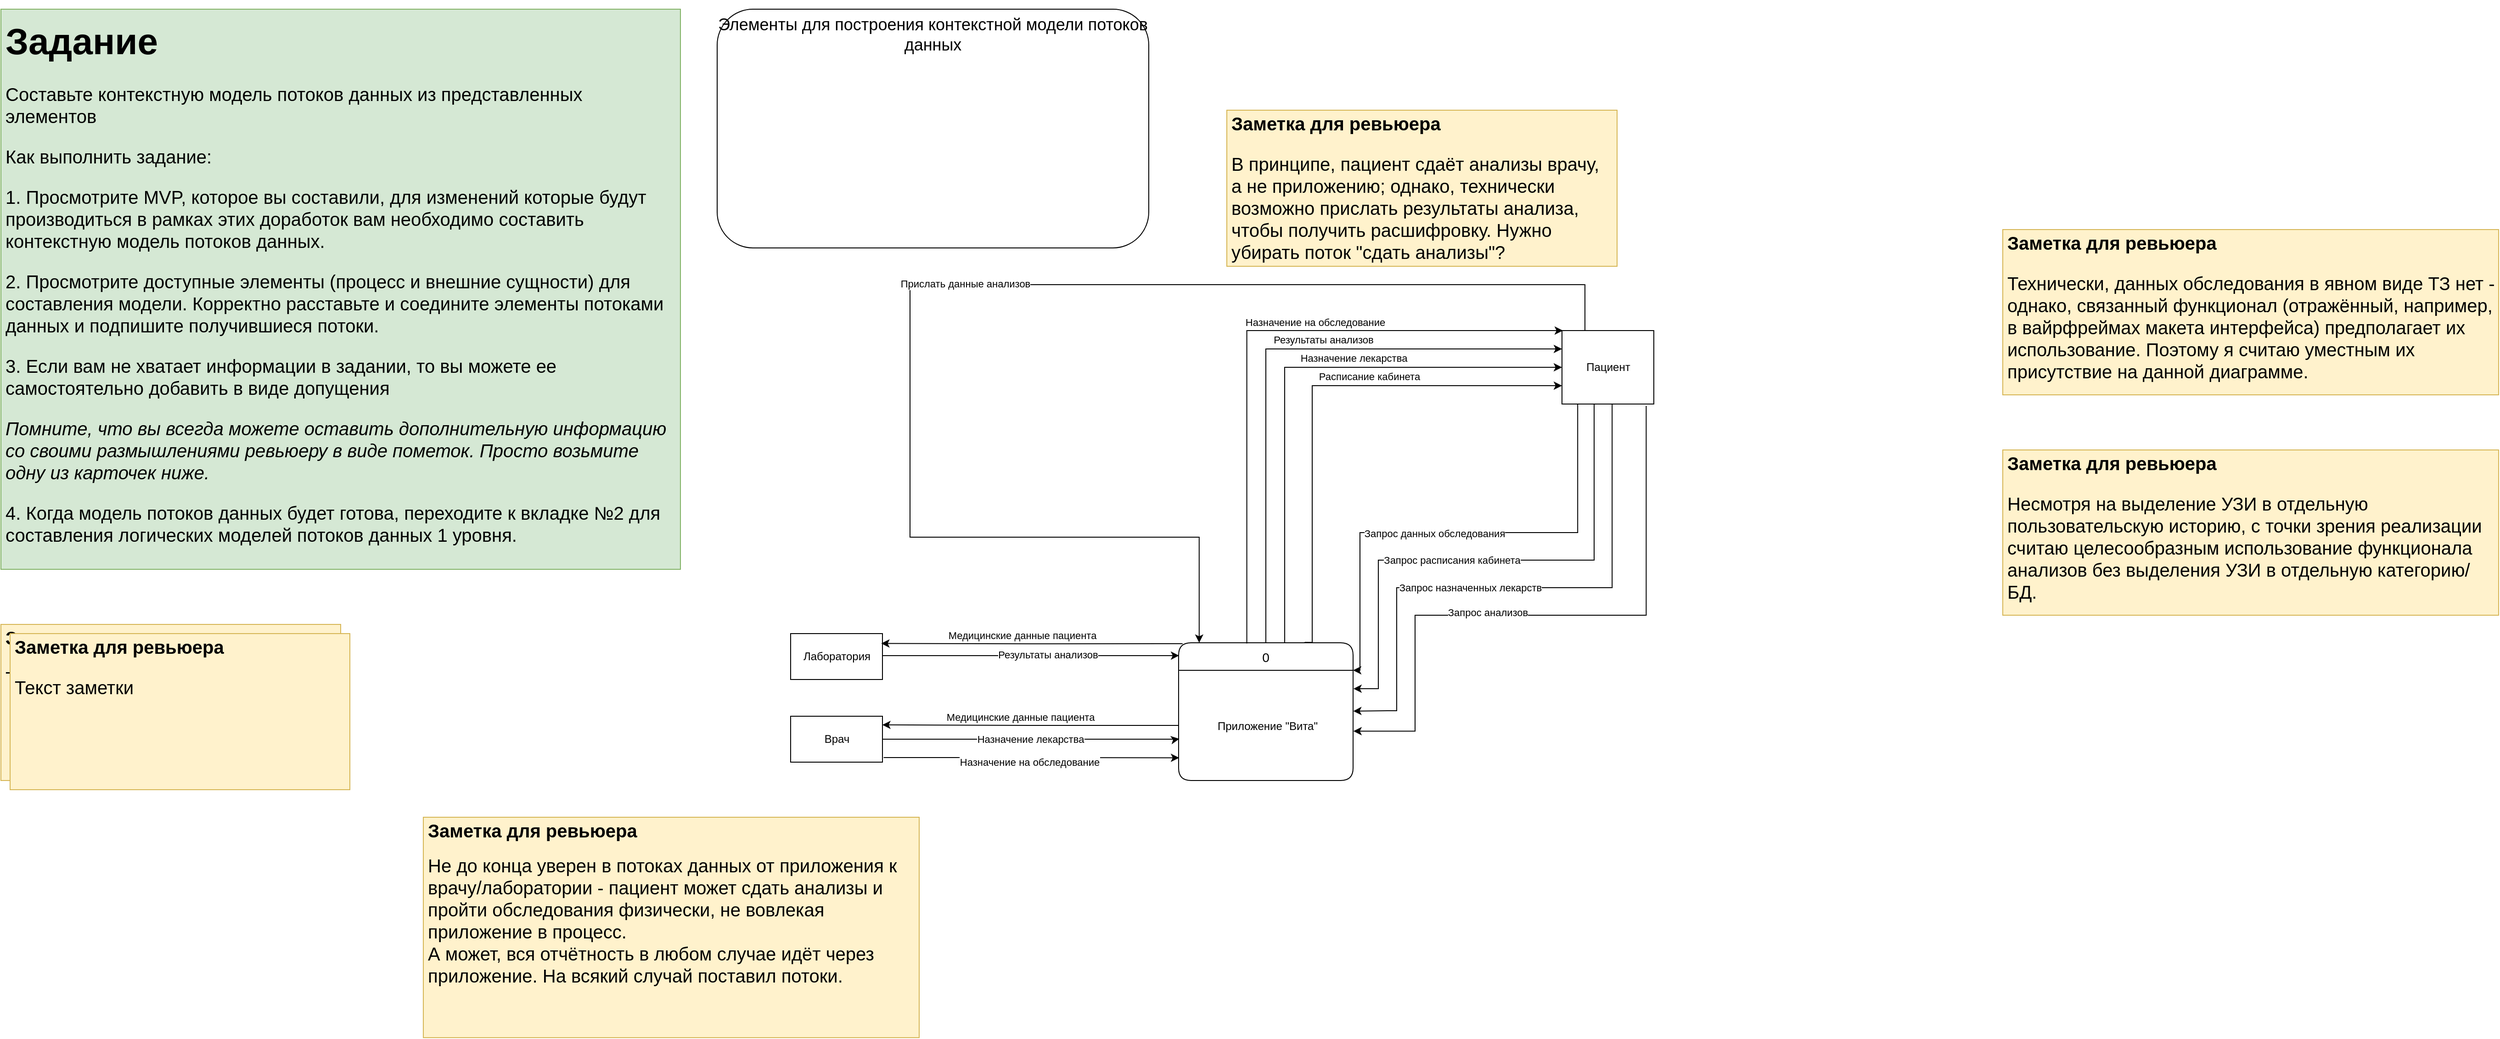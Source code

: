 <mxfile version="22.0.4" type="google" pages="2">
  <diagram id="FZimzOWbiY0pmrnXrLaN" name="DFD контекстная">
    <mxGraphModel grid="1" page="1" gridSize="10" guides="1" tooltips="1" connect="1" arrows="1" fold="1" pageScale="1" pageWidth="827" pageHeight="1169" math="0" shadow="0">
      <root>
        <mxCell id="0" />
        <mxCell id="1" parent="0" />
        <mxCell id="komNeLyyzliTDDAAMzvB-7" value="&lt;font style=&quot;font-size: 18px;&quot;&gt;Элементы для построения&amp;nbsp;&lt;span style=&quot;caret-color: rgb(0, 0, 0); text-align: start; text-size-adjust: auto;&quot; data-reactroot=&quot;&quot; class=&quot;notion-enable-hover&quot; data-token-index=&quot;0&quot;&gt;контекстной модели потоков данных&lt;/span&gt;&lt;/font&gt;" style="rounded=1;whiteSpace=wrap;html=1;verticalAlign=top;" vertex="1" parent="1">
          <mxGeometry x="10" y="-1120" width="470" height="260" as="geometry" />
        </mxCell>
        <mxCell id="Aar3kiPBaMAcn2IIeeVL-18" style="edgeStyle=orthogonalEdgeStyle;rounded=0;orthogonalLoop=1;jettySize=auto;html=1;exitX=1;exitY=0.5;exitDx=0;exitDy=0;entryX=0.004;entryY=0.622;entryDx=0;entryDy=0;entryPerimeter=0;" edge="1" parent="1" source="komNeLyyzliTDDAAMzvB-3" target="rhUK0AfXt017CsrgmApv-2">
          <mxGeometry relative="1" as="geometry">
            <mxPoint x="380" y="165" as="targetPoint" />
            <Array as="points">
              <mxPoint x="511" y="-325" />
            </Array>
          </mxGeometry>
        </mxCell>
        <mxCell id="Aar3kiPBaMAcn2IIeeVL-19" value="Назначение лекарства" style="edgeLabel;html=1;align=center;verticalAlign=middle;resizable=0;points=[];" vertex="1" connectable="0" parent="Aar3kiPBaMAcn2IIeeVL-18">
          <mxGeometry x="-0.006" relative="1" as="geometry">
            <mxPoint as="offset" />
          </mxGeometry>
        </mxCell>
        <mxCell id="BenT4marrgqrax2SiCvA-1" style="edgeStyle=orthogonalEdgeStyle;rounded=0;orthogonalLoop=1;jettySize=auto;html=1;exitX=1.013;exitY=0.9;exitDx=0;exitDy=0;entryX=0.003;entryY=0.794;entryDx=0;entryDy=0;exitPerimeter=0;entryPerimeter=0;" edge="1" parent="1" source="komNeLyyzliTDDAAMzvB-3" target="rhUK0AfXt017CsrgmApv-2">
          <mxGeometry relative="1" as="geometry" />
        </mxCell>
        <mxCell id="komNeLyyzliTDDAAMzvB-3" value="Врач" style="html=1;dashed=0;whitespace=wrap;" vertex="1" parent="1">
          <mxGeometry x="90" y="-350" width="100" height="50" as="geometry" />
        </mxCell>
        <mxCell id="Aar3kiPBaMAcn2IIeeVL-12" style="edgeStyle=orthogonalEdgeStyle;rounded=0;orthogonalLoop=1;jettySize=auto;html=1;entryX=0.003;entryY=0.093;entryDx=0;entryDy=0;entryPerimeter=0;startArrow=none;startFill=0;exitX=1;exitY=0.5;exitDx=0;exitDy=0;" edge="1" parent="1" source="komNeLyyzliTDDAAMzvB-4" target="rhUK0AfXt017CsrgmApv-1">
          <mxGeometry relative="1" as="geometry">
            <Array as="points">
              <mxPoint x="190" y="-416" />
            </Array>
            <mxPoint x="200" y="-416" as="sourcePoint" />
          </mxGeometry>
        </mxCell>
        <mxCell id="Aar3kiPBaMAcn2IIeeVL-13" value="Результаты анализов" style="edgeLabel;html=1;align=center;verticalAlign=middle;resizable=0;points=[];" vertex="1" connectable="0" parent="Aar3kiPBaMAcn2IIeeVL-12">
          <mxGeometry x="0.118" y="1" relative="1" as="geometry">
            <mxPoint as="offset" />
          </mxGeometry>
        </mxCell>
        <mxCell id="komNeLyyzliTDDAAMzvB-4" value="Лаборатория" style="html=1;dashed=0;whitespace=wrap;" vertex="1" parent="1">
          <mxGeometry x="90" y="-440" width="100" height="50" as="geometry" />
        </mxCell>
        <mxCell id="Aar3kiPBaMAcn2IIeeVL-47" style="edgeStyle=orthogonalEdgeStyle;rounded=0;orthogonalLoop=1;jettySize=auto;html=1;entryX=1.002;entryY=0.167;entryDx=0;entryDy=0;entryPerimeter=0;" edge="1" parent="1" target="rhUK0AfXt017CsrgmApv-2">
          <mxGeometry relative="1" as="geometry">
            <mxPoint x="965" y="-690" as="sourcePoint" />
            <Array as="points">
              <mxPoint x="965" y="-520" />
              <mxPoint x="730" y="-520" />
              <mxPoint x="730" y="-380" />
            </Array>
          </mxGeometry>
        </mxCell>
        <mxCell id="Aar3kiPBaMAcn2IIeeVL-48" style="edgeStyle=orthogonalEdgeStyle;rounded=0;orthogonalLoop=1;jettySize=auto;html=1;exitX=0.546;exitY=0.995;exitDx=0;exitDy=0;entryX=1.001;entryY=0.37;entryDx=0;entryDy=0;exitPerimeter=0;entryPerimeter=0;" edge="1" parent="1" source="komNeLyyzliTDDAAMzvB-5" target="rhUK0AfXt017CsrgmApv-2">
          <mxGeometry relative="1" as="geometry">
            <Array as="points">
              <mxPoint x="985" y="-490" />
              <mxPoint x="750" y="-490" />
              <mxPoint x="750" y="-356" />
              <mxPoint x="740" y="-356" />
            </Array>
          </mxGeometry>
        </mxCell>
        <mxCell id="Aar3kiPBaMAcn2IIeeVL-56" style="edgeStyle=orthogonalEdgeStyle;rounded=0;orthogonalLoop=1;jettySize=auto;html=1;exitX=0.25;exitY=0;exitDx=0;exitDy=0;entryX=0.118;entryY=0;entryDx=0;entryDy=0;entryPerimeter=0;" edge="1" parent="1" source="komNeLyyzliTDDAAMzvB-5" target="rhUK0AfXt017CsrgmApv-1">
          <mxGeometry relative="1" as="geometry">
            <Array as="points">
              <mxPoint x="955" y="-820" />
              <mxPoint x="220" y="-820" />
              <mxPoint x="220" y="-545" />
              <mxPoint x="535" y="-545" />
            </Array>
          </mxGeometry>
        </mxCell>
        <mxCell id="Aar3kiPBaMAcn2IIeeVL-57" value="Прислать данные анализов" style="edgeLabel;html=1;align=center;verticalAlign=middle;resizable=0;points=[];" vertex="1" connectable="0" parent="Aar3kiPBaMAcn2IIeeVL-56">
          <mxGeometry x="0.015" y="-1" relative="1" as="geometry">
            <mxPoint x="31" as="offset" />
          </mxGeometry>
        </mxCell>
        <mxCell id="komNeLyyzliTDDAAMzvB-5" value="Пациент" style="html=1;dashed=0;whitespace=wrap;" vertex="1" parent="1">
          <mxGeometry x="930" y="-770" width="100" height="80" as="geometry" />
        </mxCell>
        <mxCell id="komNeLyyzliTDDAAMzvB-8" value="&lt;h1&gt;&lt;font style=&quot;font-size: 40px;&quot;&gt;Задание&lt;/font&gt;&lt;/h1&gt;&lt;font style=&quot;font-size: 20px;&quot;&gt;Составьте контекстную модель потоков данных из представленных элементов&lt;br&gt;&lt;/font&gt;&lt;p style=&quot;font-size: 20px;&quot;&gt;&lt;font style=&quot;font-size: 20px;&quot;&gt;Как выполнить задание:&lt;/font&gt;&lt;/p&gt;&lt;p style=&quot;font-size: 20px;&quot;&gt;&lt;font style=&quot;font-size: 20px;&quot;&gt;1. Просмотрите MVP, которое вы составили, для изменений которые будут производиться в рамках этих доработок вам необходимо составить контекстную модель потоков данных.&amp;nbsp;&lt;/font&gt;&lt;/p&gt;&lt;p style=&quot;font-size: 20px;&quot;&gt;2. Просмотрите доступные элементы (процесс и внешние сущности) для составления модели.&lt;span style=&quot;background-color: initial;&quot;&gt;&amp;nbsp;Корректно расставьте и соедините элементы потоками данных и подпишите получившиеся потоки.&lt;/span&gt;&lt;/p&gt;&lt;p style=&quot;font-size: 20px;&quot;&gt;&lt;font style=&quot;font-size: 20px;&quot;&gt;3. Если вам не хватает информации в задании, то вы можете ее самостоятельно добавить в виде допущения&lt;/font&gt;&lt;/p&gt;&lt;p style=&quot;font-size: 20px;&quot;&gt;&lt;i&gt;Помните, что вы всегда можете оставить дополнительную информацию со своими размышлениями ревьюеру в виде пометок. Просто возьмите одну из карточек ниже.&amp;nbsp;&lt;/i&gt;&lt;/p&gt;&lt;p style=&quot;font-size: 20px;&quot;&gt;&lt;font style=&quot;font-size: 20px;&quot;&gt;4. Когда модель потоков данных будет готова, переходите к вкладке №2 для составления логических моделей потоков данных 1 уровня.&lt;/font&gt;&lt;/p&gt;" style="text;html=1;strokeColor=#82b366;fillColor=#d5e8d4;spacing=5;spacingTop=-20;whiteSpace=wrap;overflow=hidden;rounded=0;fontSize=16;" vertex="1" parent="1">
          <mxGeometry x="-770" y="-1120" width="740" height="610" as="geometry" />
        </mxCell>
        <mxCell id="komNeLyyzliTDDAAMzvB-9" value="&lt;h1 style=&quot;font-size: 20px;&quot;&gt;&lt;font style=&quot;font-size: 20px;&quot;&gt;Заметка для ревьюера&lt;/font&gt;&lt;/h1&gt;&lt;p style=&quot;font-size: 20px;&quot;&gt;&lt;font style=&quot;font-size: 20px;&quot;&gt;Текст заметки&lt;/font&gt;&lt;/p&gt;" style="text;html=1;strokeColor=#d6b656;fillColor=#fff2cc;spacing=5;spacingTop=-20;whiteSpace=wrap;overflow=hidden;rounded=0;fontSize=20;" vertex="1" parent="1">
          <mxGeometry x="-770" y="-450" width="370" height="170" as="geometry" />
        </mxCell>
        <mxCell id="komNeLyyzliTDDAAMzvB-10" value="&lt;h1 style=&quot;font-size: 20px;&quot;&gt;&lt;font style=&quot;font-size: 20px;&quot;&gt;Заметка для ревьюера&lt;/font&gt;&lt;/h1&gt;&lt;p style=&quot;font-size: 20px;&quot;&gt;&lt;font style=&quot;font-size: 20px;&quot;&gt;Текст заметки&lt;/font&gt;&lt;/p&gt;" style="text;html=1;strokeColor=#d6b656;fillColor=#fff2cc;spacing=5;spacingTop=-20;whiteSpace=wrap;overflow=hidden;rounded=0;fontSize=20;" vertex="1" parent="1">
          <mxGeometry x="-760" y="-440" width="370" height="170" as="geometry" />
        </mxCell>
        <mxCell id="komNeLyyzliTDDAAMzvB-11" value="&lt;h1 style=&quot;font-size: 20px;&quot;&gt;&lt;font style=&quot;font-size: 20px;&quot;&gt;Заметка для ревьюера&lt;/font&gt;&lt;/h1&gt;&lt;p style=&quot;font-size: 20px;&quot;&gt;В принципе, пациент сдаёт анализы врачу, а не приложению; однако, технически возможно прислать результаты анализа, чтобы получить расшифровку. Нужно убирать поток &quot;сдать анализы&quot;?&lt;br&gt;&lt;/p&gt;" style="text;html=1;strokeColor=#d6b656;fillColor=#fff2cc;spacing=5;spacingTop=-20;whiteSpace=wrap;overflow=hidden;rounded=0;fontSize=20;" vertex="1" parent="1">
          <mxGeometry x="565" y="-1010" width="425" height="170" as="geometry" />
        </mxCell>
        <mxCell id="Aar3kiPBaMAcn2IIeeVL-20" style="edgeStyle=orthogonalEdgeStyle;rounded=0;orthogonalLoop=1;jettySize=auto;html=1;exitX=0.608;exitY=-0.003;exitDx=0;exitDy=0;entryX=0;entryY=0.5;entryDx=0;entryDy=0;exitPerimeter=0;" edge="1" parent="1" source="rhUK0AfXt017CsrgmApv-1" target="komNeLyyzliTDDAAMzvB-5">
          <mxGeometry relative="1" as="geometry" />
        </mxCell>
        <mxCell id="Aar3kiPBaMAcn2IIeeVL-21" value="Расписание кабинета" style="edgeLabel;html=1;align=center;verticalAlign=middle;resizable=0;points=[];" vertex="1" connectable="0" parent="Aar3kiPBaMAcn2IIeeVL-20">
          <mxGeometry x="0.261" y="-2" relative="1" as="geometry">
            <mxPoint x="12" y="8" as="offset" />
          </mxGeometry>
        </mxCell>
        <mxCell id="Aar3kiPBaMAcn2IIeeVL-22" style="edgeStyle=orthogonalEdgeStyle;rounded=0;orthogonalLoop=1;jettySize=auto;html=1;exitX=0.722;exitY=-0.003;exitDx=0;exitDy=0;entryX=0;entryY=0.75;entryDx=0;entryDy=0;exitPerimeter=0;" edge="1" parent="1" source="rhUK0AfXt017CsrgmApv-1" target="komNeLyyzliTDDAAMzvB-5">
          <mxGeometry relative="1" as="geometry">
            <mxPoint x="690" y="-410" as="sourcePoint" />
            <mxPoint x="920" y="-590" as="targetPoint" />
            <Array as="points">
              <mxPoint x="658" y="-710" />
            </Array>
          </mxGeometry>
        </mxCell>
        <mxCell id="Aar3kiPBaMAcn2IIeeVL-23" value="&lt;div&gt;Назначение лекарства&lt;br&gt;&lt;/div&gt;" style="edgeLabel;html=1;align=center;verticalAlign=middle;resizable=0;points=[];" vertex="1" connectable="0" parent="Aar3kiPBaMAcn2IIeeVL-22">
          <mxGeometry x="-0.374" relative="1" as="geometry">
            <mxPoint x="45" y="-143" as="offset" />
          </mxGeometry>
        </mxCell>
        <mxCell id="rhUK0AfXt017CsrgmApv-1" value="0" style="swimlane;childLayout=stackLayout;horizontal=1;startSize=30;horizontalStack=0;rounded=1;fontSize=14;fontStyle=0;strokeWidth=1;resizeParent=0;resizeLast=1;shadow=0;dashed=0;align=center;fillColor=#FFFFFF;" vertex="1" parent="1">
          <mxGeometry x="512.5" y="-430" width="190" height="150" as="geometry" />
        </mxCell>
        <mxCell id="rhUK0AfXt017CsrgmApv-2" value="Приложение &quot;Вита&quot;" style="align=center;strokeColor=none;fillColor=none;spacingLeft=4;fontSize=12;verticalAlign=middle;resizable=0;rotatable=0;part=1;" vertex="1" parent="rhUK0AfXt017CsrgmApv-1">
          <mxGeometry y="30" width="190" height="120" as="geometry" />
        </mxCell>
        <mxCell id="Aar3kiPBaMAcn2IIeeVL-2" style="edgeStyle=orthogonalEdgeStyle;rounded=0;orthogonalLoop=1;jettySize=auto;html=1;exitX=0.5;exitY=0;exitDx=0;exitDy=0;entryX=0;entryY=0.25;entryDx=0;entryDy=0;" edge="1" parent="1" source="rhUK0AfXt017CsrgmApv-1" target="komNeLyyzliTDDAAMzvB-5">
          <mxGeometry relative="1" as="geometry" />
        </mxCell>
        <mxCell id="Aar3kiPBaMAcn2IIeeVL-3" value="Назначение на обследование" style="edgeLabel;html=1;align=center;verticalAlign=middle;resizable=0;points=[];" vertex="1" connectable="0" parent="Aar3kiPBaMAcn2IIeeVL-2">
          <mxGeometry x="-0.248" y="1" relative="1" as="geometry">
            <mxPoint x="54" y="-108" as="offset" />
          </mxGeometry>
        </mxCell>
        <mxCell id="Aar3kiPBaMAcn2IIeeVL-46" style="edgeStyle=orthogonalEdgeStyle;rounded=0;orthogonalLoop=1;jettySize=auto;html=1;exitX=0.171;exitY=1.005;exitDx=0;exitDy=0;exitPerimeter=0;entryX=1;entryY=0;entryDx=0;entryDy=0;" edge="1" parent="1" source="komNeLyyzliTDDAAMzvB-5" target="rhUK0AfXt017CsrgmApv-2">
          <mxGeometry relative="1" as="geometry">
            <mxPoint x="701" y="-390" as="targetPoint" />
            <Array as="points">
              <mxPoint x="947" y="-550" />
              <mxPoint x="710" y="-550" />
              <mxPoint x="710" y="-400" />
            </Array>
          </mxGeometry>
        </mxCell>
        <mxCell id="Aar3kiPBaMAcn2IIeeVL-50" value="Запрос данных обследования" style="edgeLabel;html=1;align=center;verticalAlign=middle;resizable=0;points=[];" vertex="1" connectable="0" parent="Aar3kiPBaMAcn2IIeeVL-46">
          <mxGeometry x="0.298" y="1" relative="1" as="geometry">
            <mxPoint x="51" as="offset" />
          </mxGeometry>
        </mxCell>
        <mxCell id="Aar3kiPBaMAcn2IIeeVL-51" value="Запрос расписания кабинета" style="edgeLabel;html=1;align=center;verticalAlign=middle;resizable=0;points=[];" vertex="1" connectable="0" parent="1">
          <mxGeometry x="809.999" y="-520" as="geometry" />
        </mxCell>
        <mxCell id="Aar3kiPBaMAcn2IIeeVL-52" value="&lt;div&gt;Запрос назначенных лекарств&lt;br&gt;&lt;/div&gt;" style="edgeLabel;html=1;align=center;verticalAlign=middle;resizable=0;points=[];" vertex="1" connectable="0" parent="1">
          <mxGeometry x="830.001" y="-489.997" as="geometry" />
        </mxCell>
        <mxCell id="Aar3kiPBaMAcn2IIeeVL-63" style="edgeStyle=orthogonalEdgeStyle;rounded=0;orthogonalLoop=1;jettySize=auto;html=1;exitX=0.391;exitY=0.005;exitDx=0;exitDy=0;exitPerimeter=0;" edge="1" parent="1" source="rhUK0AfXt017CsrgmApv-1">
          <mxGeometry relative="1" as="geometry">
            <mxPoint x="931" y="-770" as="targetPoint" />
            <Array as="points">
              <mxPoint x="609" y="-770" />
              <mxPoint x="931" y="-770" />
            </Array>
          </mxGeometry>
        </mxCell>
        <mxCell id="Aar3kiPBaMAcn2IIeeVL-64" value="Результаты анализов" style="edgeLabel;html=1;align=center;verticalAlign=middle;resizable=0;points=[];" vertex="1" connectable="0" parent="Aar3kiPBaMAcn2IIeeVL-63">
          <mxGeometry x="0.1" y="1" relative="1" as="geometry">
            <mxPoint x="47" y="11" as="offset" />
          </mxGeometry>
        </mxCell>
        <mxCell id="Aar3kiPBaMAcn2IIeeVL-65" value="&lt;h1 style=&quot;font-size: 20px;&quot;&gt;&lt;font style=&quot;font-size: 20px;&quot;&gt;Заметка для ревьюера&lt;/font&gt;&lt;/h1&gt;&lt;p style=&quot;font-size: 20px;&quot;&gt;Технически, данных обследования в явном виде ТЗ нет - однако, связанный функционал (отражённый, например, в вайрфреймах макета интерфейса) предполагает их использование. Поэтому я считаю уместным их присутствие на данной диаграмме.&lt;br&gt;&lt;/p&gt;" style="text;html=1;strokeColor=#d6b656;fillColor=#fff2cc;spacing=5;spacingTop=-20;whiteSpace=wrap;overflow=hidden;rounded=0;fontSize=20;" vertex="1" parent="1">
          <mxGeometry x="1410" y="-880" width="540" height="180" as="geometry" />
        </mxCell>
        <mxCell id="Aar3kiPBaMAcn2IIeeVL-66" style="edgeStyle=orthogonalEdgeStyle;rounded=0;orthogonalLoop=1;jettySize=auto;html=1;exitX=0.917;exitY=1.025;exitDx=0;exitDy=0;entryX=1.002;entryY=0.552;entryDx=0;entryDy=0;entryPerimeter=0;exitPerimeter=0;" edge="1" parent="1" source="komNeLyyzliTDDAAMzvB-5" target="rhUK0AfXt017CsrgmApv-2">
          <mxGeometry relative="1" as="geometry">
            <Array as="points">
              <mxPoint x="1022" y="-460" />
              <mxPoint x="770" y="-460" />
              <mxPoint x="770" y="-334" />
            </Array>
          </mxGeometry>
        </mxCell>
        <mxCell id="Aar3kiPBaMAcn2IIeeVL-67" value="Запрос анализов" style="edgeLabel;html=1;align=center;verticalAlign=middle;resizable=0;points=[];" vertex="1" connectable="0" parent="Aar3kiPBaMAcn2IIeeVL-66">
          <mxGeometry x="0.337" y="1" relative="1" as="geometry">
            <mxPoint x="49" y="-4" as="offset" />
          </mxGeometry>
        </mxCell>
        <mxCell id="Aar3kiPBaMAcn2IIeeVL-68" value="&lt;h1 style=&quot;font-size: 20px;&quot;&gt;&lt;font style=&quot;font-size: 20px;&quot;&gt;Заметка для ревьюера&lt;/font&gt;&lt;/h1&gt;&lt;p style=&quot;font-size: 20px;&quot;&gt;Несмотря на выделение УЗИ в отдельную пользовательскую историю, с точки зрения реализации&amp;nbsp; считаю целесообразным использование функционала анализов без выделения УЗИ в отдельную категорию/БД.&lt;br&gt;&lt;/p&gt;" style="text;html=1;strokeColor=#d6b656;fillColor=#fff2cc;spacing=5;spacingTop=-20;whiteSpace=wrap;overflow=hidden;rounded=0;fontSize=20;" vertex="1" parent="1">
          <mxGeometry x="1410" y="-640" width="540" height="180" as="geometry" />
        </mxCell>
        <mxCell id="J4C84oGuT4wsYRhsZoMS-5" value="&lt;h1 style=&quot;font-size: 20px;&quot;&gt;&lt;font style=&quot;font-size: 20px;&quot;&gt;Заметка для ревьюера&lt;/font&gt;&lt;/h1&gt;&lt;div&gt;Не до конца уверен в потоках данных от приложения к врачу/лаборатории - пациент может сдать анализы и пройти обследования физически, не вовлекая приложение в процесс.&lt;/div&gt;&lt;div&gt;А может, вся отчётность в любом случае идёт через приложение. На всякий случай поставил потоки.&lt;br&gt;&lt;/div&gt;" style="text;html=1;strokeColor=#d6b656;fillColor=#fff2cc;spacing=5;spacingTop=-20;whiteSpace=wrap;overflow=hidden;rounded=0;fontSize=20;" vertex="1" parent="1">
          <mxGeometry x="-310" y="-240" width="540" height="240" as="geometry" />
        </mxCell>
        <mxCell id="8nl5lfxxH8tz8rjcct9O-1" style="edgeStyle=orthogonalEdgeStyle;rounded=0;orthogonalLoop=1;jettySize=auto;html=1;exitX=0;exitY=0.5;exitDx=0;exitDy=0;entryX=0.998;entryY=0.188;entryDx=0;entryDy=0;entryPerimeter=0;" edge="1" parent="1" source="rhUK0AfXt017CsrgmApv-2" target="komNeLyyzliTDDAAMzvB-3">
          <mxGeometry relative="1" as="geometry" />
        </mxCell>
        <mxCell id="8nl5lfxxH8tz8rjcct9O-2" value="Медицинские данные пациента" style="edgeLabel;html=1;align=center;verticalAlign=middle;resizable=0;points=[];" connectable="0" vertex="1" parent="8nl5lfxxH8tz8rjcct9O-1">
          <mxGeometry x="0.046" relative="1" as="geometry">
            <mxPoint x="-4" y="-9" as="offset" />
          </mxGeometry>
        </mxCell>
        <mxCell id="8nl5lfxxH8tz8rjcct9O-5" style="edgeStyle=orthogonalEdgeStyle;rounded=0;orthogonalLoop=1;jettySize=auto;html=1;exitX=0.023;exitY=0.007;exitDx=0;exitDy=0;entryX=0.987;entryY=0.214;entryDx=0;entryDy=0;entryPerimeter=0;exitPerimeter=0;" edge="1" parent="1" source="rhUK0AfXt017CsrgmApv-1" target="komNeLyyzliTDDAAMzvB-4">
          <mxGeometry relative="1" as="geometry">
            <mxPoint x="512.5" y="-429" as="sourcePoint" />
            <mxPoint x="189.5" y="-430" as="targetPoint" />
          </mxGeometry>
        </mxCell>
        <mxCell id="8nl5lfxxH8tz8rjcct9O-6" value="Медицинские данные пациента" style="edgeLabel;html=1;align=center;verticalAlign=middle;resizable=0;points=[];" connectable="0" vertex="1" parent="8nl5lfxxH8tz8rjcct9O-5">
          <mxGeometry x="0.046" relative="1" as="geometry">
            <mxPoint x="-4" y="-9" as="offset" />
          </mxGeometry>
        </mxCell>
        <mxCell id="BenT4marrgqrax2SiCvA-2" value="Назначение на обследование" style="edgeLabel;html=1;align=center;verticalAlign=middle;resizable=0;points=[];" connectable="0" vertex="1" parent="1">
          <mxGeometry x="349.997" y="-300" as="geometry" />
        </mxCell>
      </root>
    </mxGraphModel>
  </diagram>
  <diagram id="5hfhekeH1kYWlCb4wukP" name="DFD логические">
    <mxGraphModel grid="1" page="1" gridSize="10" guides="1" tooltips="1" connect="1" arrows="1" fold="1" pageScale="1" pageWidth="827" pageHeight="1169" math="0" shadow="0">
      <root>
        <mxCell id="0" />
        <mxCell id="1" parent="0" />
        <mxCell id="a9Sl7O8uez9xCAdCzFx1-1" value="&lt;font style=&quot;font-size: 20px;&quot;&gt;Элементы для построения л&lt;span style=&quot;caret-color: rgb(0, 0, 0); text-align: start; text-size-adjust: auto;&quot; data-reactroot=&quot;&quot; class=&quot;notion-enable-hover&quot; data-token-index=&quot;0&quot;&gt;огических моделей потоков данных уровня 1&lt;/span&gt;&lt;/font&gt;" style="rounded=1;whiteSpace=wrap;html=1;verticalAlign=top;" vertex="1" parent="1">
          <mxGeometry x="10" y="-1120" width="800" height="320" as="geometry" />
        </mxCell>
        <mxCell id="a9Sl7O8uez9xCAdCzFx1-50" value="Пациент" style="html=1;fontSize=11;" vertex="1" parent="1">
          <mxGeometry x="790" y="-540" width="150" height="80" as="geometry" />
        </mxCell>
        <mxCell id="tjjgszpPdEFh0QfNZJr0-12" style="edgeStyle=orthogonalEdgeStyle;rounded=0;orthogonalLoop=1;jettySize=auto;html=1;exitX=0.136;exitY=1.06;exitDx=0;exitDy=0;entryX=0.086;entryY=-0.005;entryDx=0;entryDy=0;entryPerimeter=0;exitPerimeter=0;" edge="1" parent="1" source="a9Sl7O8uez9xCAdCzFx1-51" target="TyFQIvKSNbhwDLeUT2OL-1">
          <mxGeometry relative="1" as="geometry">
            <mxPoint x="680" y="-250" as="targetPoint" />
            <Array as="points">
              <mxPoint x="215" y="-180" />
            </Array>
          </mxGeometry>
        </mxCell>
        <mxCell id="tjjgszpPdEFh0QfNZJr0-13" value="&lt;div&gt;Назначение&lt;/div&gt;&lt;div&gt;на&lt;/div&gt;&lt;div&gt;обследование&lt;/div&gt;" style="edgeLabel;html=1;align=center;verticalAlign=middle;resizable=0;points=[];" vertex="1" connectable="0" parent="tjjgszpPdEFh0QfNZJr0-12">
          <mxGeometry x="0.216" y="1" relative="1" as="geometry">
            <mxPoint x="26" y="-29" as="offset" />
          </mxGeometry>
        </mxCell>
        <mxCell id="a9Sl7O8uez9xCAdCzFx1-51" value="Врач" style="html=1;fontSize=11;" vertex="1" parent="1">
          <mxGeometry x="200" y="-520" width="110" height="50" as="geometry" />
        </mxCell>
        <mxCell id="a9Sl7O8uez9xCAdCzFx1-52" value="Пациент" style="html=1;fontSize=11;" vertex="1" parent="1">
          <mxGeometry x="1460" y="-930" width="110" height="50" as="geometry" />
        </mxCell>
        <mxCell id="a9Sl7O8uez9xCAdCzFx1-53" value="Врач" style="html=1;fontSize=11;" vertex="1" parent="1">
          <mxGeometry x="1470" y="-150" width="110" height="50" as="geometry" />
        </mxCell>
        <mxCell id="DKRRerbJWhrCuqrYTX7Q-3" style="edgeStyle=orthogonalEdgeStyle;rounded=0;orthogonalLoop=1;jettySize=auto;html=1;exitX=0.75;exitY=0;exitDx=0;exitDy=0;entryX=0.75;entryY=1;entryDx=0;entryDy=0;" edge="1" parent="1" source="a9Sl7O8uez9xCAdCzFx1-55" target="TyFQIvKSNbhwDLeUT2OL-2">
          <mxGeometry relative="1" as="geometry">
            <Array as="points">
              <mxPoint x="543" y="30" />
              <mxPoint x="523" y="30" />
              <mxPoint x="523" y="-70" />
            </Array>
          </mxGeometry>
        </mxCell>
        <mxCell id="a9Sl7O8uez9xCAdCzFx1-55" value="Лаборатория" style="html=1;fontSize=11;" vertex="1" parent="1">
          <mxGeometry x="590" y="190" width="110" height="50" as="geometry" />
        </mxCell>
        <mxCell id="JQqJk8gsrpiBfC45wu2H-1" value="&lt;h1&gt;&lt;font style=&quot;font-size: 40px;&quot;&gt;Задание&lt;/font&gt;&lt;/h1&gt;&lt;font style=&quot;font-size: 20px;&quot;&gt;Составьте две логические модели потоков данных 1 уровня из представленных элементов. По одной для каждого процесса.&lt;br&gt;&lt;/font&gt;&lt;p style=&quot;font-size: 20px;&quot;&gt;&lt;font style=&quot;font-size: 20px;&quot;&gt;Как выполнить задание:&lt;/font&gt;&lt;/p&gt;&lt;span style=&quot;font-size: 20px;&quot;&gt;1. Просмотрите MVP, которое вы составили, для изменений которые будут производиться в рамках этих доработок вам необходимо составить две логические модели потоков данных.&amp;nbsp;&lt;/span&gt;&lt;p style=&quot;font-size: 20px;&quot;&gt;2. Просмотрите доступные элементы (процесс и внешние сущности) для составления модели.&lt;span style=&quot;background-color: initial;&quot;&gt;&amp;nbsp;Корректно расставьте, соедините элементы потоками данных и подпишите получившиеся потоки.&amp;nbsp;&lt;/span&gt;&lt;/p&gt;&lt;p style=&quot;font-size: 20px;&quot;&gt;3. Добавьте в модели потоков данных к каждому процессу недостающие хранилища данных.&lt;/p&gt;&lt;p style=&quot;font-size: 20px;&quot;&gt;&lt;font style=&quot;font-size: 20px;&quot;&gt;4. Если вам не хватает информации в задании, то вы можете ее самостоятельно добавить в виде допущения&lt;/font&gt;&lt;/p&gt;&lt;p style=&quot;font-size: 20px;&quot;&gt;&lt;i&gt;Помните, что вы всегда можете оставить дополнительную информацию со своими размышлениями ревьюеру в виде пометок. Просто возьмите одну из карточек ниже.&amp;nbsp;&lt;/i&gt;&lt;/p&gt;&lt;p style=&quot;font-size: 20px;&quot;&gt;&lt;font style=&quot;font-size: 20px;&quot;&gt;5. Когда модели потоков данных будут готовы сохраните получившийся файл в формате .drawio, он понадобиться вам в части &quot;Ревью&quot;&lt;/font&gt;&lt;/p&gt;" style="text;html=1;strokeColor=#82b366;fillColor=#d5e8d4;spacing=5;spacingTop=-20;whiteSpace=wrap;overflow=hidden;rounded=0;fontSize=16;" vertex="1" parent="1">
          <mxGeometry x="-770" y="-1120" width="740" height="660" as="geometry" />
        </mxCell>
        <mxCell id="JQqJk8gsrpiBfC45wu2H-2" value="&lt;h1 style=&quot;font-size: 20px;&quot;&gt;&lt;font style=&quot;font-size: 20px;&quot;&gt;Заметка для ревьюера&lt;/font&gt;&lt;/h1&gt;&lt;p style=&quot;font-size: 20px;&quot;&gt;&lt;font style=&quot;font-size: 20px;&quot;&gt;Текст заметки&lt;/font&gt;&lt;/p&gt;" style="text;html=1;strokeColor=#d6b656;fillColor=#fff2cc;spacing=5;spacingTop=-20;whiteSpace=wrap;overflow=hidden;rounded=0;fontSize=20;" vertex="1" parent="1">
          <mxGeometry x="-770" y="-410" width="370" height="170" as="geometry" />
        </mxCell>
        <mxCell id="JQqJk8gsrpiBfC45wu2H-3" value="&lt;h1 style=&quot;font-size: 20px;&quot;&gt;&lt;font style=&quot;font-size: 20px;&quot;&gt;Заметка для ревьюера&lt;/font&gt;&lt;/h1&gt;&lt;p style=&quot;font-size: 20px;&quot;&gt;&lt;font style=&quot;font-size: 20px;&quot;&gt;Текст заметки&lt;/font&gt;&lt;/p&gt;" style="text;html=1;strokeColor=#d6b656;fillColor=#fff2cc;spacing=5;spacingTop=-20;whiteSpace=wrap;overflow=hidden;rounded=0;fontSize=20;" vertex="1" parent="1">
          <mxGeometry x="-760" y="-400" width="370" height="170" as="geometry" />
        </mxCell>
        <mxCell id="JQqJk8gsrpiBfC45wu2H-4" value="&lt;h1 style=&quot;font-size: 20px;&quot;&gt;&lt;font style=&quot;font-size: 20px;&quot;&gt;Заметка для ревьюера&lt;/font&gt;&lt;/h1&gt;&lt;p style=&quot;font-size: 20px;&quot;&gt;&lt;font style=&quot;font-size: 20px;&quot;&gt;Текст заметки&lt;/font&gt;&lt;/p&gt;" style="text;html=1;strokeColor=#d6b656;fillColor=#fff2cc;spacing=5;spacingTop=-20;whiteSpace=wrap;overflow=hidden;rounded=0;fontSize=20;" vertex="1" parent="1">
          <mxGeometry x="-750" y="-390" width="370" height="170" as="geometry" />
        </mxCell>
        <mxCell id="JQqJk8gsrpiBfC45wu2H-5" value="&lt;h1 style=&quot;font-size: 20px;&quot;&gt;&lt;font style=&quot;font-size: 20px;&quot;&gt;Заметка для ревьюера&lt;/font&gt;&lt;/h1&gt;&lt;div&gt;Update:&lt;/div&gt;&lt;div&gt;Поправил. Надеюсь, на этот раз ничего не пропустил.&lt;/div&gt;&lt;div&gt;Спасибо за терпение и выдержку :)&lt;br&gt;&lt;/div&gt;" style="text;html=1;strokeColor=#d6b656;fillColor=#CC99FF;spacing=5;spacingTop=-20;whiteSpace=wrap;overflow=hidden;rounded=0;fontSize=20;" vertex="1" parent="1">
          <mxGeometry x="960" y="-20" width="370" height="170" as="geometry" />
        </mxCell>
        <mxCell id="TyFQIvKSNbhwDLeUT2OL-1" value="1" style="swimlane;childLayout=stackLayout;horizontal=1;startSize=30;horizontalStack=0;rounded=1;fontSize=14;fontStyle=0;strokeWidth=1;resizeParent=0;resizeLast=1;shadow=0;dashed=0;align=center;fillColor=#FFFFFF;" vertex="1" parent="1">
          <mxGeometry x="410" y="-180" width="150" height="110" as="geometry" />
        </mxCell>
        <mxCell id="TyFQIvKSNbhwDLeUT2OL-2" value="Пройти обследование" style="align=center;strokeColor=none;fillColor=none;spacingLeft=4;fontSize=12;verticalAlign=middle;resizable=0;rotatable=0;part=1;" vertex="1" parent="TyFQIvKSNbhwDLeUT2OL-1">
          <mxGeometry y="30" width="150" height="80" as="geometry" />
        </mxCell>
        <mxCell id="ztHJDAahhg19gdC75o4I-5" style="edgeStyle=orthogonalEdgeStyle;rounded=0;orthogonalLoop=1;jettySize=auto;html=1;exitX=0.798;exitY=0.009;exitDx=0;exitDy=0;entryX=1;entryY=0.25;entryDx=0;entryDy=0;exitPerimeter=0;" edge="1" parent="1" source="jfRJq12P8PdNFq7zpwv4-1" target="a9Sl7O8uez9xCAdCzFx1-52">
          <mxGeometry relative="1" as="geometry" />
        </mxCell>
        <mxCell id="ztHJDAahhg19gdC75o4I-6" value="&lt;div&gt;Назначение лекарства&lt;br&gt;&lt;/div&gt;" style="edgeLabel;html=1;align=center;verticalAlign=middle;resizable=0;points=[];" connectable="0" vertex="1" parent="ztHJDAahhg19gdC75o4I-5">
          <mxGeometry x="0.485" y="-1" relative="1" as="geometry">
            <mxPoint as="offset" />
          </mxGeometry>
        </mxCell>
        <mxCell id="jfRJq12P8PdNFq7zpwv4-1" value="2" style="swimlane;childLayout=stackLayout;horizontal=1;startSize=30;horizontalStack=0;rounded=1;fontSize=14;fontStyle=0;strokeWidth=1;resizeParent=0;resizeLast=1;shadow=0;dashed=0;align=center;fillColor=#FFFFFF;" vertex="1" parent="1">
          <mxGeometry x="1810" y="-680" width="150" height="110" as="geometry" />
        </mxCell>
        <mxCell id="jfRJq12P8PdNFq7zpwv4-2" value="Пройти&#xa;медикаментозное &#xa;лечение" style="align=center;strokeColor=none;fillColor=none;spacingLeft=4;fontSize=12;verticalAlign=middle;resizable=0;rotatable=0;part=1;" vertex="1" parent="jfRJq12P8PdNFq7zpwv4-1">
          <mxGeometry y="30" width="150" height="80" as="geometry" />
        </mxCell>
        <mxCell id="tjjgszpPdEFh0QfNZJr0-1" value="D2 &amp;nbsp;&amp;nbsp; Назначения" style="html=1;dashed=0;whiteSpace=wrap;shape=mxgraph.dfd.dataStoreID;align=left;spacingLeft=3;points=[[0,0],[0.5,0],[1,0],[0,0.5],[1,0.5],[0,1],[0.5,1],[1,1]];" vertex="1" parent="1">
          <mxGeometry x="-40" y="10" width="135" height="30" as="geometry" />
        </mxCell>
        <mxCell id="tjjgszpPdEFh0QfNZJr0-14" style="edgeStyle=orthogonalEdgeStyle;rounded=0;orthogonalLoop=1;jettySize=auto;html=1;exitX=0.608;exitY=1.01;exitDx=0;exitDy=0;entryX=0.5;entryY=0;entryDx=0;entryDy=0;exitPerimeter=0;" edge="1" parent="1" source="TyFQIvKSNbhwDLeUT2OL-2" target="a9Sl7O8uez9xCAdCzFx1-55">
          <mxGeometry relative="1" as="geometry" />
        </mxCell>
        <mxCell id="tjjgszpPdEFh0QfNZJr0-15" value="&lt;div&gt;Результаты&lt;/div&gt;&lt;div&gt;анализов&lt;/div&gt;" style="edgeLabel;html=1;align=center;verticalAlign=middle;resizable=0;points=[];" vertex="1" connectable="0" parent="tjjgszpPdEFh0QfNZJr0-14">
          <mxGeometry x="0.313" y="-2" relative="1" as="geometry">
            <mxPoint x="4" y="-52" as="offset" />
          </mxGeometry>
        </mxCell>
        <mxCell id="lfTQ9E0qh6EebtpUEyX8-1" value="&lt;div&gt;Медицинские&lt;/div&gt;&lt;div&gt;данные&lt;/div&gt;&lt;div&gt;пациента&lt;br&gt;&lt;/div&gt;" style="edgeLabel;html=1;align=center;verticalAlign=middle;resizable=0;points=[];" connectable="0" vertex="1" parent="tjjgszpPdEFh0QfNZJr0-14">
          <mxGeometry x="-0.068" relative="1" as="geometry">
            <mxPoint x="40" y="30" as="offset" />
          </mxGeometry>
        </mxCell>
        <mxCell id="tjjgszpPdEFh0QfNZJr0-21" value="D3 &amp;nbsp;&amp;nbsp; Результаты" style="html=1;dashed=0;whiteSpace=wrap;shape=mxgraph.dfd.dataStoreID;align=left;spacingLeft=3;points=[[0,0],[0.5,0],[1,0],[0,0.5],[1,0.5],[0,1],[0.5,1],[1,1]];" vertex="1" parent="1">
          <mxGeometry x="-40" y="-150" width="135" height="30" as="geometry" />
        </mxCell>
        <mxCell id="tjjgszpPdEFh0QfNZJr0-28" value="D1 &amp;nbsp;&amp;nbsp; Назначения" style="html=1;dashed=0;whiteSpace=wrap;shape=mxgraph.dfd.dataStoreID;align=left;spacingLeft=3;points=[[0,0],[0.5,0],[1,0],[0,0.5],[1,0.5],[0,1],[0.5,1],[1,1]];" vertex="1" parent="1">
          <mxGeometry x="1500" y="-640" width="135" height="30" as="geometry" />
        </mxCell>
        <mxCell id="tjjgszpPdEFh0QfNZJr0-29" style="edgeStyle=orthogonalEdgeStyle;rounded=0;orthogonalLoop=1;jettySize=auto;html=1;exitX=0.75;exitY=0;exitDx=0;exitDy=0;" edge="1" parent="1" source="a9Sl7O8uez9xCAdCzFx1-53" target="jfRJq12P8PdNFq7zpwv4-2">
          <mxGeometry relative="1" as="geometry" />
        </mxCell>
        <mxCell id="tjjgszpPdEFh0QfNZJr0-30" value="Назначение лекарства" style="edgeLabel;html=1;align=center;verticalAlign=middle;resizable=0;points=[];" vertex="1" connectable="0" parent="tjjgszpPdEFh0QfNZJr0-29">
          <mxGeometry x="0.116" y="4" relative="1" as="geometry">
            <mxPoint x="-143" y="-6" as="offset" />
          </mxGeometry>
        </mxCell>
        <mxCell id="DKRRerbJWhrCuqrYTX7Q-5" style="edgeStyle=orthogonalEdgeStyle;rounded=0;orthogonalLoop=1;jettySize=auto;html=1;exitX=1;exitY=0.5;exitDx=0;exitDy=0;entryX=0;entryY=0.25;entryDx=0;entryDy=0;startArrow=classic;startFill=1;" edge="1" parent="1" source="tjjgszpPdEFh0QfNZJr0-21" target="TyFQIvKSNbhwDLeUT2OL-2">
          <mxGeometry relative="1" as="geometry" />
        </mxCell>
        <mxCell id="DKRRerbJWhrCuqrYTX7Q-6" value="&lt;div&gt;Результаты&lt;/div&gt;&lt;div&gt;анализов&lt;br&gt;&lt;/div&gt;" style="edgeLabel;html=1;align=center;verticalAlign=middle;resizable=0;points=[];" vertex="1" connectable="0" parent="DKRRerbJWhrCuqrYTX7Q-5">
          <mxGeometry x="-0.179" y="2" relative="1" as="geometry">
            <mxPoint x="54" y="-13" as="offset" />
          </mxGeometry>
        </mxCell>
        <mxCell id="DKRRerbJWhrCuqrYTX7Q-7" style="edgeStyle=orthogonalEdgeStyle;rounded=0;orthogonalLoop=1;jettySize=auto;html=1;entryX=0.648;entryY=1.01;entryDx=0;entryDy=0;exitX=0.208;exitY=-0.021;exitDx=0;exitDy=0;entryPerimeter=0;exitPerimeter=0;" edge="1" parent="1" source="TyFQIvKSNbhwDLeUT2OL-1" target="a9Sl7O8uez9xCAdCzFx1-51">
          <mxGeometry relative="1" as="geometry">
            <mxPoint x="380" y="-160" as="sourcePoint" />
            <Array as="points">
              <mxPoint x="441" y="-250" />
              <mxPoint x="271" y="-250" />
              <mxPoint x="271" y="-469" />
            </Array>
          </mxGeometry>
        </mxCell>
        <mxCell id="DKRRerbJWhrCuqrYTX7Q-8" value="&lt;div&gt;Медицинские&lt;/div&gt;&lt;div&gt;данные&lt;/div&gt;&lt;div&gt;пациента&lt;/div&gt;" style="edgeLabel;html=1;align=center;verticalAlign=middle;resizable=0;points=[];" vertex="1" connectable="0" parent="DKRRerbJWhrCuqrYTX7Q-7">
          <mxGeometry x="-0.573" y="-2" relative="1" as="geometry">
            <mxPoint x="-101" y="-28" as="offset" />
          </mxGeometry>
        </mxCell>
        <mxCell id="DKRRerbJWhrCuqrYTX7Q-9" style="edgeStyle=orthogonalEdgeStyle;rounded=0;orthogonalLoop=1;jettySize=auto;html=1;entryX=1;entryY=0.5;entryDx=0;entryDy=0;startArrow=classic;startFill=1;exitX=0.167;exitY=1;exitDx=0;exitDy=0;exitPerimeter=0;" edge="1" parent="1" source="TyFQIvKSNbhwDLeUT2OL-2" target="tjjgszpPdEFh0QfNZJr0-1">
          <mxGeometry relative="1" as="geometry">
            <mxPoint x="630" y="10" as="sourcePoint" />
            <Array as="points">
              <mxPoint x="435" y="25" />
            </Array>
          </mxGeometry>
        </mxCell>
        <mxCell id="DKRRerbJWhrCuqrYTX7Q-10" value="&lt;div&gt;Назначение&lt;/div&gt;&lt;div&gt;на&lt;/div&gt;&lt;div&gt;обследование&lt;/div&gt;" style="edgeLabel;html=1;align=center;verticalAlign=middle;resizable=0;points=[];" vertex="1" connectable="0" parent="DKRRerbJWhrCuqrYTX7Q-9">
          <mxGeometry x="-0.19" y="-3" relative="1" as="geometry">
            <mxPoint x="-84" y="-22" as="offset" />
          </mxGeometry>
        </mxCell>
        <mxCell id="DKRRerbJWhrCuqrYTX7Q-11" style="edgeStyle=orthogonalEdgeStyle;rounded=0;orthogonalLoop=1;jettySize=auto;html=1;exitX=1;exitY=0.5;exitDx=0;exitDy=0;entryX=0.017;entryY=0.325;entryDx=0;entryDy=0;entryPerimeter=0;startArrow=classic;startFill=1;" edge="1" parent="1" source="tjjgszpPdEFh0QfNZJr0-28" target="jfRJq12P8PdNFq7zpwv4-2">
          <mxGeometry relative="1" as="geometry" />
        </mxCell>
        <mxCell id="cDicC6Uvo83y2i_aUVsF-1" value="&lt;div&gt;Назначение&lt;/div&gt;&lt;div&gt;лекарства&lt;/div&gt;" style="edgeLabel;html=1;align=center;verticalAlign=middle;resizable=0;points=[];" vertex="1" connectable="0" parent="DKRRerbJWhrCuqrYTX7Q-11">
          <mxGeometry x="-0.364" y="3" relative="1" as="geometry">
            <mxPoint x="-12" y="-12" as="offset" />
          </mxGeometry>
        </mxCell>
        <mxCell id="HtfCWTNmmBEFTnPDbE6i-1" value="&lt;h1 style=&quot;font-size: 20px;&quot;&gt;&lt;font style=&quot;font-size: 20px;&quot;&gt;Заметка для ревьюера&lt;/font&gt;&lt;/h1&gt;&lt;div&gt;&lt;i&gt;Аналогично контекстной диаграмме&lt;/i&gt;&lt;br&gt;&lt;/div&gt;&lt;div&gt;&lt;br&gt;&lt;/div&gt;&lt;div&gt;Не до конца уверен в потоках данных от приложения к врачу/лаборатории - пациент может сдать анализы и пройти обследования физически, не вовлекая приложение в процесс.&lt;/div&gt;&lt;div&gt;А может, вся отчётность в любом случае идёт через приложение. На всякий случай поставил потоки и БД с картами пациентов&lt;br&gt;&lt;/div&gt;" style="text;html=1;strokeColor=#d6b656;fillColor=#fff2cc;spacing=5;spacingTop=-20;whiteSpace=wrap;overflow=hidden;rounded=0;fontSize=20;" vertex="1" parent="1">
          <mxGeometry x="827" y="-930" width="540" height="280" as="geometry" />
        </mxCell>
        <mxCell id="ztHJDAahhg19gdC75o4I-1" style="edgeStyle=orthogonalEdgeStyle;rounded=0;orthogonalLoop=1;jettySize=auto;html=1;exitX=0.25;exitY=1;exitDx=0;exitDy=0;entryX=0.364;entryY=0;entryDx=0;entryDy=0;entryPerimeter=0;" edge="1" parent="1" source="jfRJq12P8PdNFq7zpwv4-2" target="a9Sl7O8uez9xCAdCzFx1-53">
          <mxGeometry relative="1" as="geometry">
            <Array as="points">
              <mxPoint x="1848" y="-410" />
              <mxPoint x="1510" y="-410" />
            </Array>
          </mxGeometry>
        </mxCell>
        <mxCell id="ztHJDAahhg19gdC75o4I-2" value="Медицинские данные пациента" style="edgeLabel;html=1;align=center;verticalAlign=middle;resizable=0;points=[];" connectable="0" vertex="1" parent="ztHJDAahhg19gdC75o4I-1">
          <mxGeometry x="-0.006" relative="1" as="geometry">
            <mxPoint x="-31" y="-10" as="offset" />
          </mxGeometry>
        </mxCell>
        <mxCell id="ztHJDAahhg19gdC75o4I-3" style="edgeStyle=orthogonalEdgeStyle;rounded=0;orthogonalLoop=1;jettySize=auto;html=1;exitX=0.5;exitY=1;exitDx=0;exitDy=0;entryX=0.213;entryY=-0.027;entryDx=0;entryDy=0;entryPerimeter=0;" edge="1" parent="1" source="a9Sl7O8uez9xCAdCzFx1-52" target="jfRJq12P8PdNFq7zpwv4-1">
          <mxGeometry relative="1" as="geometry">
            <Array as="points">
              <mxPoint x="1515" y="-740" />
              <mxPoint x="1842" y="-740" />
            </Array>
          </mxGeometry>
        </mxCell>
        <mxCell id="ztHJDAahhg19gdC75o4I-4" value="&lt;div&gt;Запрос назначенных лекарств&lt;br&gt;&lt;/div&gt;" style="edgeLabel;html=1;align=center;verticalAlign=middle;resizable=0;points=[];" connectable="0" vertex="1" parent="ztHJDAahhg19gdC75o4I-3">
          <mxGeometry x="-0.073" y="-1" relative="1" as="geometry">
            <mxPoint x="32" as="offset" />
          </mxGeometry>
        </mxCell>
        <mxCell id="ztHJDAahhg19gdC75o4I-7" style="edgeStyle=orthogonalEdgeStyle;rounded=0;orthogonalLoop=1;jettySize=auto;html=1;exitX=0;exitY=0.5;exitDx=0;exitDy=0;entryX=1;entryY=0.5;entryDx=0;entryDy=0;startArrow=classic;startFill=1;" edge="1" parent="1" source="TyFQIvKSNbhwDLeUT2OL-2" target="ztHJDAahhg19gdC75o4I-8">
          <mxGeometry relative="1" as="geometry">
            <mxPoint x="-40" y="-40" as="targetPoint" />
            <Array as="points">
              <mxPoint x="230" y="-110" />
              <mxPoint x="230" y="-55" />
            </Array>
          </mxGeometry>
        </mxCell>
        <mxCell id="lfTQ9E0qh6EebtpUEyX8-2" value="&lt;div&gt;Медицинские&lt;/div&gt;&lt;div&gt;данные&lt;/div&gt;&lt;div&gt;пациента&lt;/div&gt;" style="edgeLabel;html=1;align=center;verticalAlign=middle;resizable=0;points=[];" connectable="0" vertex="1" parent="ztHJDAahhg19gdC75o4I-7">
          <mxGeometry x="0.217" y="-3" relative="1" as="geometry">
            <mxPoint x="43" y="-15" as="offset" />
          </mxGeometry>
        </mxCell>
        <mxCell id="ztHJDAahhg19gdC75o4I-8" value="D1 &amp;nbsp;&amp;nbsp; Карты пациентов" style="html=1;dashed=0;whiteSpace=wrap;shape=mxgraph.dfd.dataStoreID;align=left;spacingLeft=3;points=[[0,0],[0.5,0],[1,0],[0,0.5],[1,0.5],[0,1],[0.5,1],[1,1]];" vertex="1" parent="1">
          <mxGeometry x="-40" y="-70" width="135" height="30" as="geometry" />
        </mxCell>
        <mxCell id="UTtRhj93qzz3rR055x3m-1" style="edgeStyle=orthogonalEdgeStyle;rounded=0;orthogonalLoop=1;jettySize=auto;html=1;exitX=0;exitY=0.75;exitDx=0;exitDy=0;entryX=1;entryY=0.5;entryDx=0;entryDy=0;startArrow=classic;startFill=1;" edge="1" parent="1" source="jfRJq12P8PdNFq7zpwv4-2" target="UTtRhj93qzz3rR055x3m-2">
          <mxGeometry relative="1" as="geometry">
            <mxPoint x="1660" y="-590" as="targetPoint" />
          </mxGeometry>
        </mxCell>
        <mxCell id="UTtRhj93qzz3rR055x3m-3" value="&lt;div&gt;Медицинские&lt;/div&gt;&lt;div&gt;данные&lt;/div&gt;&lt;div&gt;пациента&lt;br&gt;&lt;/div&gt;" style="edgeLabel;html=1;align=center;verticalAlign=middle;resizable=0;points=[];" connectable="0" vertex="1" parent="UTtRhj93qzz3rR055x3m-1">
          <mxGeometry x="0.22" y="-1" relative="1" as="geometry">
            <mxPoint x="-42" y="-23" as="offset" />
          </mxGeometry>
        </mxCell>
        <mxCell id="UTtRhj93qzz3rR055x3m-2" value="D2 &amp;nbsp;&amp;nbsp; Карты пациентов" style="html=1;dashed=0;whiteSpace=wrap;shape=mxgraph.dfd.dataStoreID;align=left;spacingLeft=3;points=[[0,0],[0.5,0],[1,0],[0,0.5],[1,0.5],[0,1],[0.5,1],[1,1]];" vertex="1" parent="1">
          <mxGeometry x="1500" y="-550" width="135" height="30" as="geometry" />
        </mxCell>
        <mxCell id="UTtRhj93qzz3rR055x3m-4" value="D4 &amp;nbsp;&amp;nbsp; Расписание" style="html=1;dashed=0;whiteSpace=wrap;shape=mxgraph.dfd.dataStoreID;align=left;spacingLeft=3;points=[[0,0],[0.5,0],[1,0],[0,0.5],[1,0.5],[0,1],[0.5,1],[1,1]];" vertex="1" parent="1">
          <mxGeometry x="-40" y="90" width="135" height="30" as="geometry" />
        </mxCell>
        <mxCell id="UTtRhj93qzz3rR055x3m-5" style="edgeStyle=orthogonalEdgeStyle;rounded=0;orthogonalLoop=1;jettySize=auto;html=1;exitX=0.333;exitY=1.013;exitDx=0;exitDy=0;entryX=1;entryY=0.5;entryDx=0;entryDy=0;exitPerimeter=0;startArrow=classic;startFill=1;" edge="1" parent="1" source="TyFQIvKSNbhwDLeUT2OL-2" target="UTtRhj93qzz3rR055x3m-4">
          <mxGeometry relative="1" as="geometry" />
        </mxCell>
        <mxCell id="UTtRhj93qzz3rR055x3m-6" value="Расписание кабинета" style="edgeLabel;html=1;align=center;verticalAlign=middle;resizable=0;points=[];" connectable="0" vertex="1" parent="UTtRhj93qzz3rR055x3m-5">
          <mxGeometry x="0.434" y="3" relative="1" as="geometry">
            <mxPoint y="-18" as="offset" />
          </mxGeometry>
        </mxCell>
        <mxCell id="WYjOWWydFhfPbpz4IalO-13" style="edgeStyle=orthogonalEdgeStyle;rounded=0;orthogonalLoop=1;jettySize=auto;html=1;entryX=1.002;entryY=0.167;entryDx=0;entryDy=0;entryPerimeter=0;exitX=0.323;exitY=0.998;exitDx=0;exitDy=0;exitPerimeter=0;" edge="1" parent="1" source="a9Sl7O8uez9xCAdCzFx1-50">
          <mxGeometry relative="1" as="geometry">
            <mxPoint x="823" y="-453" as="sourcePoint" />
            <Array as="points">
              <mxPoint x="840" y="-460" />
              <mxPoint x="840" y="-270" />
              <mxPoint x="588" y="-270" />
              <mxPoint x="588" y="-143" />
            </Array>
            <mxPoint x="561" y="-143" as="targetPoint" />
          </mxGeometry>
        </mxCell>
        <mxCell id="WYjOWWydFhfPbpz4IalO-14" style="edgeStyle=orthogonalEdgeStyle;rounded=0;orthogonalLoop=1;jettySize=auto;html=1;exitX=0.7;exitY=0.003;exitDx=0;exitDy=0;entryX=0;entryY=0.75;entryDx=0;entryDy=0;exitPerimeter=0;" edge="1" parent="1" source="TyFQIvKSNbhwDLeUT2OL-1">
          <mxGeometry relative="1" as="geometry">
            <mxPoint x="508" y="-193" as="sourcePoint" />
            <mxPoint x="788" y="-473" as="targetPoint" />
            <Array as="points">
              <mxPoint x="516" y="-180" />
              <mxPoint x="516" y="-473" />
            </Array>
          </mxGeometry>
        </mxCell>
        <mxCell id="WYjOWWydFhfPbpz4IalO-15" value="Расписание кабинета" style="edgeLabel;html=1;align=center;verticalAlign=middle;resizable=0;points=[];" connectable="0" vertex="1" parent="WYjOWWydFhfPbpz4IalO-14">
          <mxGeometry x="-0.374" relative="1" as="geometry">
            <mxPoint x="34" y="-154" as="offset" />
          </mxGeometry>
        </mxCell>
        <mxCell id="WYjOWWydFhfPbpz4IalO-16" style="edgeStyle=orthogonalEdgeStyle;rounded=0;orthogonalLoop=1;jettySize=auto;html=1;exitX=0.5;exitY=0;exitDx=0;exitDy=0;" edge="1" parent="1" source="TyFQIvKSNbhwDLeUT2OL-1">
          <mxGeometry relative="1" as="geometry">
            <mxPoint x="466.97" y="-189.97" as="sourcePoint" />
            <mxPoint x="790" y="-500" as="targetPoint" />
            <Array as="points">
              <mxPoint x="485" y="-500" />
            </Array>
          </mxGeometry>
        </mxCell>
        <mxCell id="WYjOWWydFhfPbpz4IalO-17" value="Назначение на обследование" style="edgeLabel;html=1;align=center;verticalAlign=middle;resizable=0;points=[];" connectable="0" vertex="1" parent="WYjOWWydFhfPbpz4IalO-16">
          <mxGeometry x="-0.248" y="1" relative="1" as="geometry">
            <mxPoint x="56" y="-125" as="offset" />
          </mxGeometry>
        </mxCell>
        <mxCell id="WYjOWWydFhfPbpz4IalO-18" style="edgeStyle=orthogonalEdgeStyle;rounded=0;orthogonalLoop=1;jettySize=auto;html=1;exitX=0.099;exitY=0.98;exitDx=0;exitDy=0;exitPerimeter=0;entryX=1;entryY=0;entryDx=0;entryDy=0;" edge="1" parent="1" source="a9Sl7O8uez9xCAdCzFx1-50">
          <mxGeometry relative="1" as="geometry">
            <mxPoint x="561" y="-163" as="targetPoint" />
            <Array as="points">
              <mxPoint x="805" y="-313" />
              <mxPoint x="568" y="-313" />
              <mxPoint x="568" y="-163" />
            </Array>
            <mxPoint x="805" y="-453" as="sourcePoint" />
          </mxGeometry>
        </mxCell>
        <mxCell id="WYjOWWydFhfPbpz4IalO-19" value="Запрос данных обследования" style="edgeLabel;html=1;align=center;verticalAlign=middle;resizable=0;points=[];" connectable="0" vertex="1" parent="WYjOWWydFhfPbpz4IalO-18">
          <mxGeometry x="0.298" y="1" relative="1" as="geometry">
            <mxPoint x="51" y="-13" as="offset" />
          </mxGeometry>
        </mxCell>
        <mxCell id="WYjOWWydFhfPbpz4IalO-20" style="edgeStyle=orthogonalEdgeStyle;rounded=0;orthogonalLoop=1;jettySize=auto;html=1;exitX=0.317;exitY=-0.034;exitDx=0;exitDy=0;exitPerimeter=0;" edge="1" parent="1" source="TyFQIvKSNbhwDLeUT2OL-1">
          <mxGeometry relative="1" as="geometry">
            <mxPoint x="789" y="-533" as="targetPoint" />
            <Array as="points">
              <mxPoint x="457" y="-533" />
            </Array>
            <mxPoint x="445" y="-192" as="sourcePoint" />
          </mxGeometry>
        </mxCell>
        <mxCell id="WYjOWWydFhfPbpz4IalO-21" value="Результаты анализов" style="edgeLabel;html=1;align=center;verticalAlign=middle;resizable=0;points=[];" connectable="0" vertex="1" parent="WYjOWWydFhfPbpz4IalO-20">
          <mxGeometry x="0.1" y="1" relative="1" as="geometry">
            <mxPoint x="97" y="54" as="offset" />
          </mxGeometry>
        </mxCell>
        <mxCell id="WYjOWWydFhfPbpz4IalO-22" style="edgeStyle=orthogonalEdgeStyle;rounded=0;orthogonalLoop=1;jettySize=auto;html=1;entryX=0.994;entryY=0.366;entryDx=0;entryDy=0;entryPerimeter=0;" edge="1" parent="1" target="TyFQIvKSNbhwDLeUT2OL-2">
          <mxGeometry relative="1" as="geometry">
            <Array as="points">
              <mxPoint x="870" y="-460" />
              <mxPoint x="870" y="-230" />
              <mxPoint x="610" y="-230" />
              <mxPoint x="610" y="-121" />
            </Array>
            <mxPoint x="870" y="-460" as="sourcePoint" />
            <mxPoint x="561" y="-97" as="targetPoint" />
          </mxGeometry>
        </mxCell>
        <mxCell id="WYjOWWydFhfPbpz4IalO-23" value="Запрос анализов" style="edgeLabel;html=1;align=center;verticalAlign=middle;resizable=0;points=[];" connectable="0" vertex="1" parent="WYjOWWydFhfPbpz4IalO-22">
          <mxGeometry x="0.337" y="1" relative="1" as="geometry">
            <mxPoint x="-6" y="-11" as="offset" />
          </mxGeometry>
        </mxCell>
        <mxCell id="4zaHt5i8pl10UgAR2bZM-1" value="Запрос расписания кабинета" style="edgeLabel;html=1;align=center;verticalAlign=middle;resizable=0;points=[];" connectable="0" vertex="1" parent="1">
          <mxGeometry x="669.999" y="-280" as="geometry" />
        </mxCell>
      </root>
    </mxGraphModel>
  </diagram>
</mxfile>

